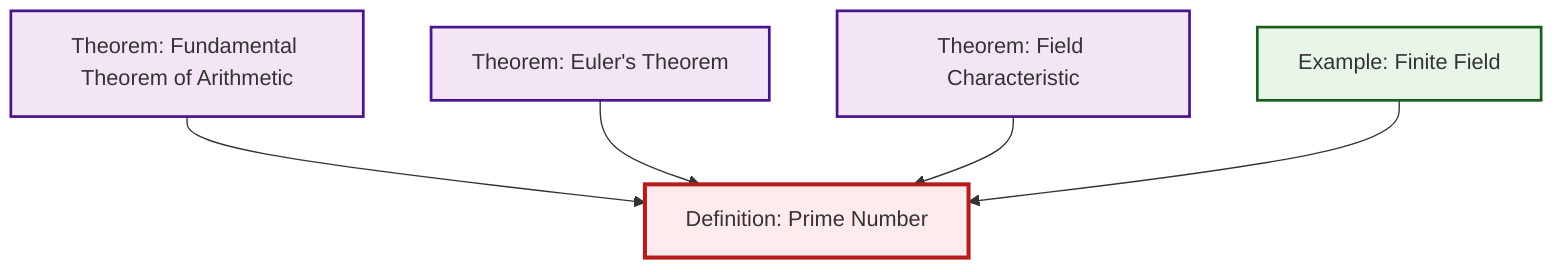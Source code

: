 graph TD
    classDef definition fill:#e1f5fe,stroke:#01579b,stroke-width:2px
    classDef theorem fill:#f3e5f5,stroke:#4a148c,stroke-width:2px
    classDef axiom fill:#fff3e0,stroke:#e65100,stroke-width:2px
    classDef example fill:#e8f5e9,stroke:#1b5e20,stroke-width:2px
    classDef current fill:#ffebee,stroke:#b71c1c,stroke-width:3px
    thm-euler["Theorem: Euler's Theorem"]:::theorem
    thm-field-characteristic["Theorem: Field Characteristic"]:::theorem
    ex-finite-field["Example: Finite Field"]:::example
    def-prime["Definition: Prime Number"]:::definition
    thm-fundamental-arithmetic["Theorem: Fundamental Theorem of Arithmetic"]:::theorem
    thm-fundamental-arithmetic --> def-prime
    thm-euler --> def-prime
    thm-field-characteristic --> def-prime
    ex-finite-field --> def-prime
    class def-prime current